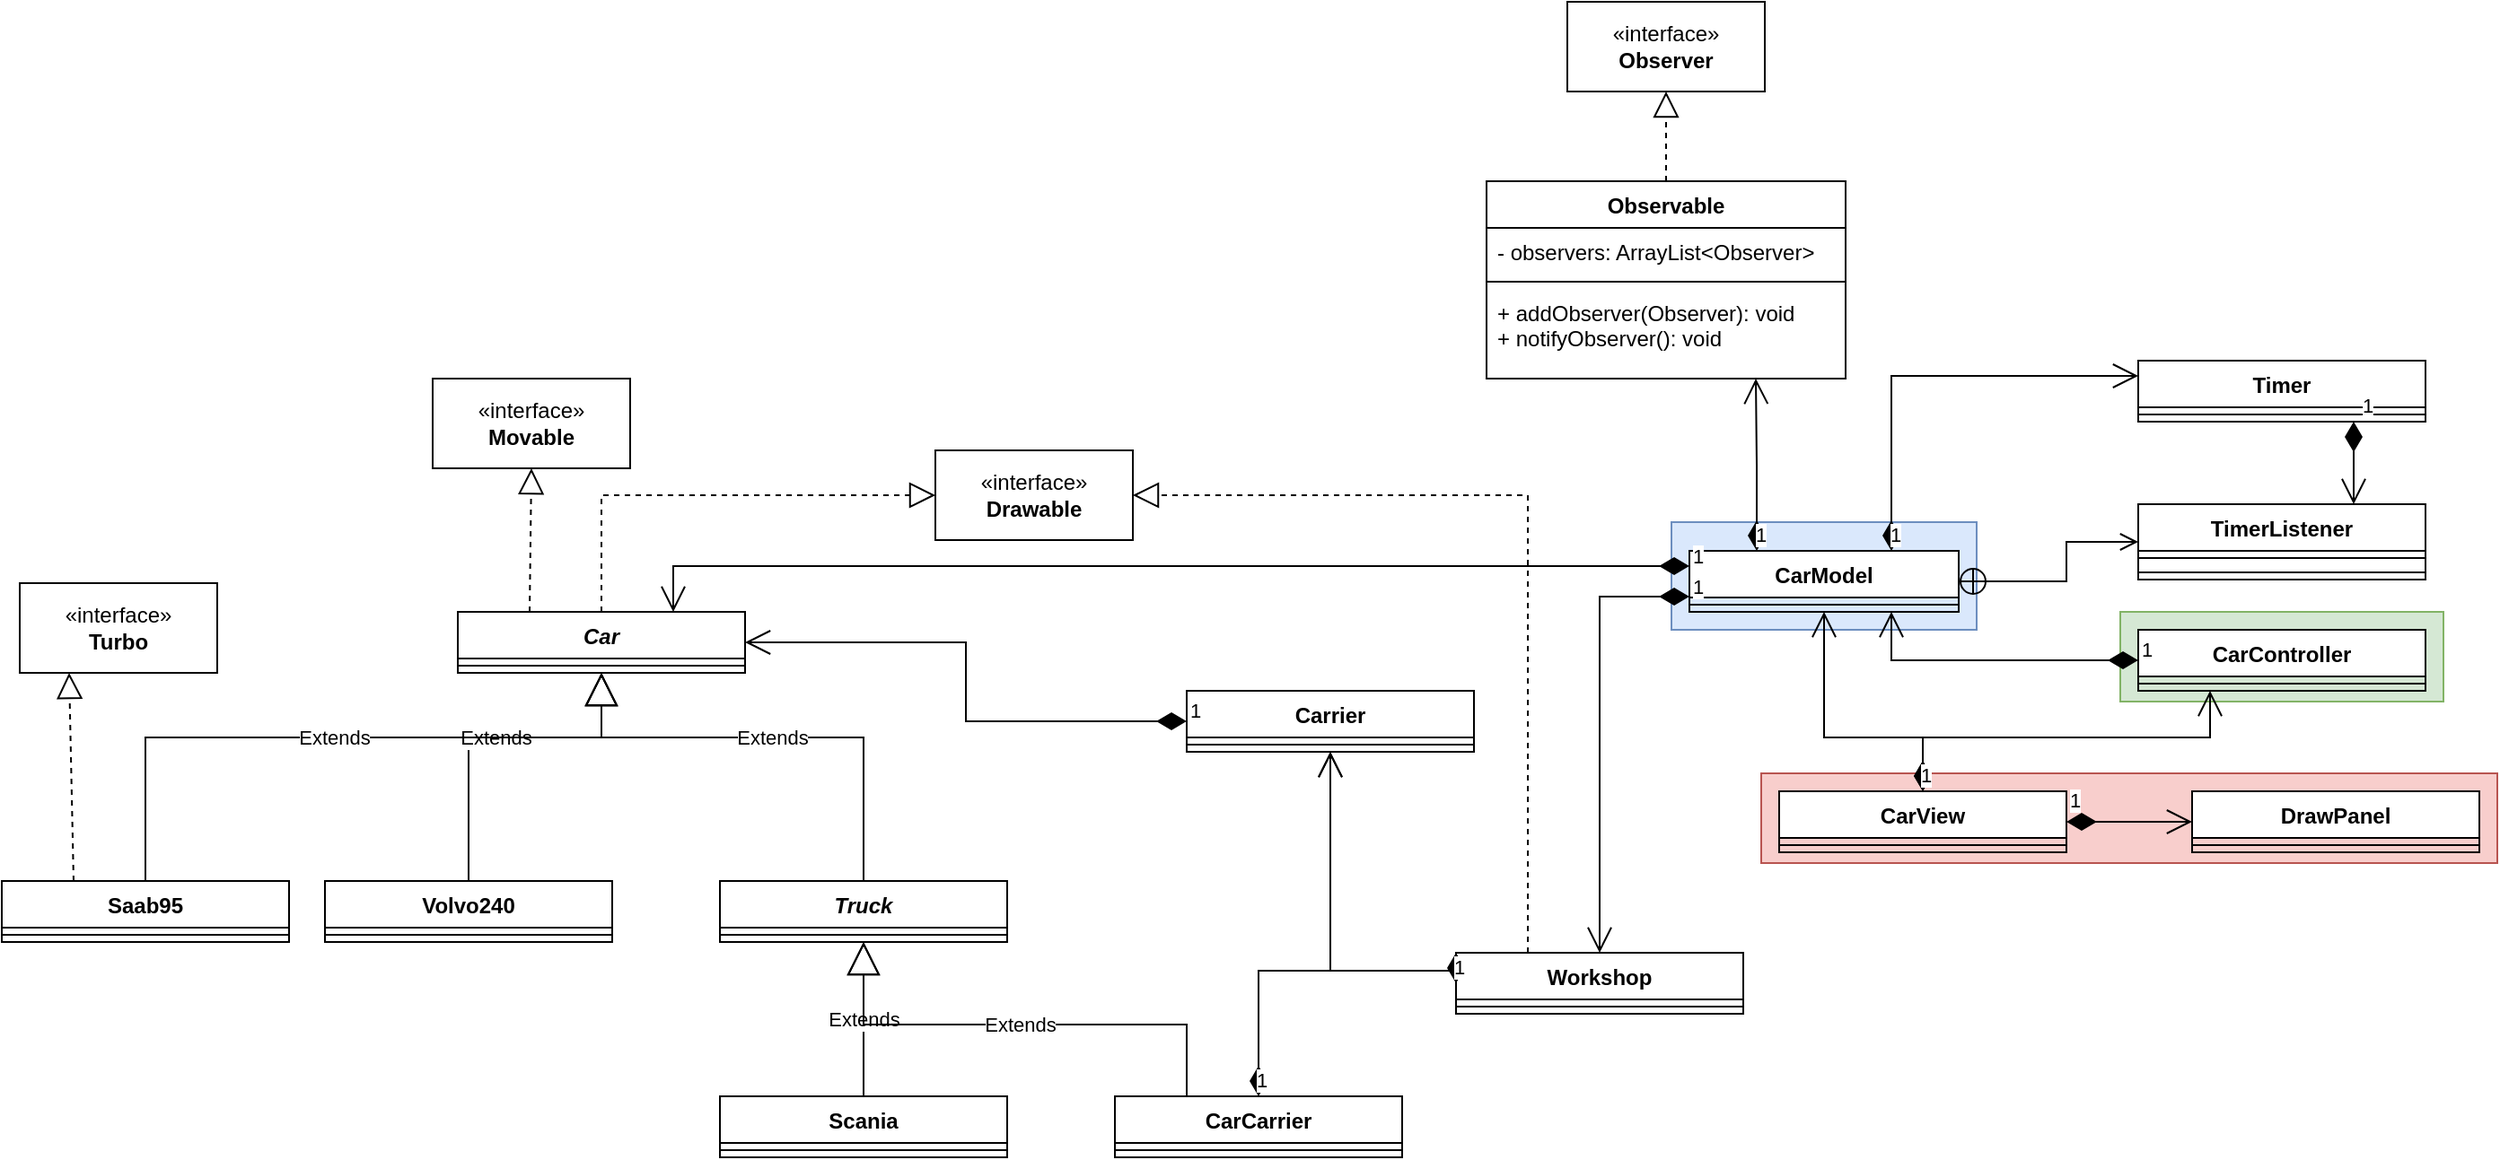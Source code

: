 <mxfile version="26.0.16">
  <diagram id="C5RBs43oDa-KdzZeNtuy" name="Page-1">
    <mxGraphModel dx="1444" dy="1929" grid="1" gridSize="10" guides="1" tooltips="1" connect="1" arrows="1" fold="1" page="1" pageScale="1" pageWidth="827" pageHeight="1169" math="0" shadow="0">
      <root>
        <mxCell id="WIyWlLk6GJQsqaUBKTNV-0" />
        <mxCell id="WIyWlLk6GJQsqaUBKTNV-1" parent="WIyWlLk6GJQsqaUBKTNV-0" />
        <mxCell id="Dwi1AQAxIS6kbioLr0zU-106" value="" style="rounded=0;whiteSpace=wrap;html=1;fillColor=#dae8fc;strokeColor=#6c8ebf;" vertex="1" parent="WIyWlLk6GJQsqaUBKTNV-1">
          <mxGeometry x="930" y="80" width="170" height="60" as="geometry" />
        </mxCell>
        <mxCell id="Dwi1AQAxIS6kbioLr0zU-105" value="" style="rounded=0;whiteSpace=wrap;html=1;fillColor=#f8cecc;strokeColor=#b85450;" vertex="1" parent="WIyWlLk6GJQsqaUBKTNV-1">
          <mxGeometry x="980" y="220" width="410" height="50" as="geometry" />
        </mxCell>
        <mxCell id="Dwi1AQAxIS6kbioLr0zU-104" value="" style="rounded=0;whiteSpace=wrap;html=1;fillColor=#d5e8d4;strokeColor=#82b366;" vertex="1" parent="WIyWlLk6GJQsqaUBKTNV-1">
          <mxGeometry x="1180" y="130" width="180" height="50" as="geometry" />
        </mxCell>
        <mxCell id="Dwi1AQAxIS6kbioLr0zU-0" value="&lt;i&gt;Car&lt;/i&gt;" style="swimlane;fontStyle=1;align=center;verticalAlign=top;childLayout=stackLayout;horizontal=1;startSize=26;horizontalStack=0;resizeParent=1;resizeParentMax=0;resizeLast=0;collapsible=1;marginBottom=0;whiteSpace=wrap;html=1;" vertex="1" parent="WIyWlLk6GJQsqaUBKTNV-1">
          <mxGeometry x="254" y="130" width="160" height="34" as="geometry" />
        </mxCell>
        <mxCell id="Dwi1AQAxIS6kbioLr0zU-2" value="" style="line;strokeWidth=1;fillColor=none;align=left;verticalAlign=middle;spacingTop=-1;spacingLeft=3;spacingRight=3;rotatable=0;labelPosition=right;points=[];portConstraint=eastwest;strokeColor=inherit;" vertex="1" parent="Dwi1AQAxIS6kbioLr0zU-0">
          <mxGeometry y="26" width="160" height="8" as="geometry" />
        </mxCell>
        <mxCell id="Dwi1AQAxIS6kbioLr0zU-4" value="Volvo240" style="swimlane;fontStyle=1;align=center;verticalAlign=top;childLayout=stackLayout;horizontal=1;startSize=26;horizontalStack=0;resizeParent=1;resizeParentMax=0;resizeLast=0;collapsible=1;marginBottom=0;whiteSpace=wrap;html=1;" vertex="1" parent="WIyWlLk6GJQsqaUBKTNV-1">
          <mxGeometry x="180" y="280" width="160" height="34" as="geometry" />
        </mxCell>
        <mxCell id="Dwi1AQAxIS6kbioLr0zU-5" value="" style="line;strokeWidth=1;fillColor=none;align=left;verticalAlign=middle;spacingTop=-1;spacingLeft=3;spacingRight=3;rotatable=0;labelPosition=right;points=[];portConstraint=eastwest;strokeColor=inherit;" vertex="1" parent="Dwi1AQAxIS6kbioLr0zU-4">
          <mxGeometry y="26" width="160" height="8" as="geometry" />
        </mxCell>
        <mxCell id="Dwi1AQAxIS6kbioLr0zU-6" value="Saab95" style="swimlane;fontStyle=1;align=center;verticalAlign=top;childLayout=stackLayout;horizontal=1;startSize=26;horizontalStack=0;resizeParent=1;resizeParentMax=0;resizeLast=0;collapsible=1;marginBottom=0;whiteSpace=wrap;html=1;" vertex="1" parent="WIyWlLk6GJQsqaUBKTNV-1">
          <mxGeometry y="280" width="160" height="34" as="geometry" />
        </mxCell>
        <mxCell id="Dwi1AQAxIS6kbioLr0zU-7" value="" style="line;strokeWidth=1;fillColor=none;align=left;verticalAlign=middle;spacingTop=-1;spacingLeft=3;spacingRight=3;rotatable=0;labelPosition=right;points=[];portConstraint=eastwest;strokeColor=inherit;" vertex="1" parent="Dwi1AQAxIS6kbioLr0zU-6">
          <mxGeometry y="26" width="160" height="8" as="geometry" />
        </mxCell>
        <mxCell id="Dwi1AQAxIS6kbioLr0zU-8" value="&lt;i style=&quot;&quot;&gt;Truck&lt;/i&gt;" style="swimlane;fontStyle=1;align=center;verticalAlign=top;childLayout=stackLayout;horizontal=1;startSize=26;horizontalStack=0;resizeParent=1;resizeParentMax=0;resizeLast=0;collapsible=1;marginBottom=0;whiteSpace=wrap;html=1;" vertex="1" parent="WIyWlLk6GJQsqaUBKTNV-1">
          <mxGeometry x="400" y="280" width="160" height="34" as="geometry" />
        </mxCell>
        <mxCell id="Dwi1AQAxIS6kbioLr0zU-9" value="" style="line;strokeWidth=1;fillColor=none;align=left;verticalAlign=middle;spacingTop=-1;spacingLeft=3;spacingRight=3;rotatable=0;labelPosition=right;points=[];portConstraint=eastwest;strokeColor=inherit;" vertex="1" parent="Dwi1AQAxIS6kbioLr0zU-8">
          <mxGeometry y="26" width="160" height="8" as="geometry" />
        </mxCell>
        <mxCell id="Dwi1AQAxIS6kbioLr0zU-10" value="Carrier" style="swimlane;fontStyle=1;align=center;verticalAlign=top;childLayout=stackLayout;horizontal=1;startSize=26;horizontalStack=0;resizeParent=1;resizeParentMax=0;resizeLast=0;collapsible=1;marginBottom=0;whiteSpace=wrap;html=1;" vertex="1" parent="WIyWlLk6GJQsqaUBKTNV-1">
          <mxGeometry x="660" y="174" width="160" height="34" as="geometry" />
        </mxCell>
        <mxCell id="Dwi1AQAxIS6kbioLr0zU-11" value="" style="line;strokeWidth=1;fillColor=none;align=left;verticalAlign=middle;spacingTop=-1;spacingLeft=3;spacingRight=3;rotatable=0;labelPosition=right;points=[];portConstraint=eastwest;strokeColor=inherit;" vertex="1" parent="Dwi1AQAxIS6kbioLr0zU-10">
          <mxGeometry y="26" width="160" height="8" as="geometry" />
        </mxCell>
        <mxCell id="Dwi1AQAxIS6kbioLr0zU-12" value="«interface»&lt;br&gt;&lt;b&gt;Movable&lt;/b&gt;" style="html=1;whiteSpace=wrap;" vertex="1" parent="WIyWlLk6GJQsqaUBKTNV-1">
          <mxGeometry x="240" width="110" height="50" as="geometry" />
        </mxCell>
        <mxCell id="Dwi1AQAxIS6kbioLr0zU-13" value="CarCarrier" style="swimlane;fontStyle=1;align=center;verticalAlign=top;childLayout=stackLayout;horizontal=1;startSize=26;horizontalStack=0;resizeParent=1;resizeParentMax=0;resizeLast=0;collapsible=1;marginBottom=0;whiteSpace=wrap;html=1;" vertex="1" parent="WIyWlLk6GJQsqaUBKTNV-1">
          <mxGeometry x="620" y="400" width="160" height="34" as="geometry" />
        </mxCell>
        <mxCell id="Dwi1AQAxIS6kbioLr0zU-14" value="" style="line;strokeWidth=1;fillColor=none;align=left;verticalAlign=middle;spacingTop=-1;spacingLeft=3;spacingRight=3;rotatable=0;labelPosition=right;points=[];portConstraint=eastwest;strokeColor=inherit;" vertex="1" parent="Dwi1AQAxIS6kbioLr0zU-13">
          <mxGeometry y="26" width="160" height="8" as="geometry" />
        </mxCell>
        <mxCell id="Dwi1AQAxIS6kbioLr0zU-16" value="Scania" style="swimlane;fontStyle=1;align=center;verticalAlign=top;childLayout=stackLayout;horizontal=1;startSize=26;horizontalStack=0;resizeParent=1;resizeParentMax=0;resizeLast=0;collapsible=1;marginBottom=0;whiteSpace=wrap;html=1;" vertex="1" parent="WIyWlLk6GJQsqaUBKTNV-1">
          <mxGeometry x="400" y="400" width="160" height="34" as="geometry" />
        </mxCell>
        <mxCell id="Dwi1AQAxIS6kbioLr0zU-17" value="" style="line;strokeWidth=1;fillColor=none;align=left;verticalAlign=middle;spacingTop=-1;spacingLeft=3;spacingRight=3;rotatable=0;labelPosition=right;points=[];portConstraint=eastwest;strokeColor=inherit;" vertex="1" parent="Dwi1AQAxIS6kbioLr0zU-16">
          <mxGeometry y="26" width="160" height="8" as="geometry" />
        </mxCell>
        <mxCell id="Dwi1AQAxIS6kbioLr0zU-20" value="1" style="endArrow=open;html=1;endSize=12;startArrow=diamondThin;startSize=14;startFill=1;edgeStyle=orthogonalEdgeStyle;align=left;verticalAlign=bottom;rounded=0;exitX=0;exitY=0.5;exitDx=0;exitDy=0;entryX=1;entryY=0.5;entryDx=0;entryDy=0;" edge="1" parent="WIyWlLk6GJQsqaUBKTNV-1" source="Dwi1AQAxIS6kbioLr0zU-10" target="Dwi1AQAxIS6kbioLr0zU-0">
          <mxGeometry x="-1" y="3" relative="1" as="geometry">
            <mxPoint x="320" y="300" as="sourcePoint" />
            <mxPoint x="560" y="297" as="targetPoint" />
          </mxGeometry>
        </mxCell>
        <mxCell id="Dwi1AQAxIS6kbioLr0zU-22" value="1" style="endArrow=open;html=1;endSize=12;startArrow=diamondThin;startSize=14;startFill=1;edgeStyle=orthogonalEdgeStyle;align=left;verticalAlign=bottom;rounded=0;exitX=0.5;exitY=0;exitDx=0;exitDy=0;entryX=0.5;entryY=1;entryDx=0;entryDy=0;" edge="1" parent="WIyWlLk6GJQsqaUBKTNV-1" source="Dwi1AQAxIS6kbioLr0zU-13" target="Dwi1AQAxIS6kbioLr0zU-10">
          <mxGeometry x="-1" y="3" relative="1" as="geometry">
            <mxPoint x="320" y="300" as="sourcePoint" />
            <mxPoint x="780" y="220" as="targetPoint" />
            <Array as="points">
              <mxPoint x="700" y="330" />
              <mxPoint x="740" y="330" />
            </Array>
          </mxGeometry>
        </mxCell>
        <mxCell id="Dwi1AQAxIS6kbioLr0zU-24" value="Extends" style="endArrow=block;endSize=16;endFill=0;html=1;rounded=0;exitX=0.5;exitY=0;exitDx=0;exitDy=0;entryX=0.5;entryY=1;entryDx=0;entryDy=0;" edge="1" parent="WIyWlLk6GJQsqaUBKTNV-1" source="Dwi1AQAxIS6kbioLr0zU-4" target="Dwi1AQAxIS6kbioLr0zU-0">
          <mxGeometry width="160" relative="1" as="geometry">
            <mxPoint x="320" y="300" as="sourcePoint" />
            <mxPoint x="480" y="300" as="targetPoint" />
            <Array as="points">
              <mxPoint x="260" y="200" />
              <mxPoint x="334" y="200" />
            </Array>
          </mxGeometry>
        </mxCell>
        <mxCell id="Dwi1AQAxIS6kbioLr0zU-25" value="Extends" style="endArrow=block;endSize=16;endFill=0;html=1;rounded=0;exitX=0.5;exitY=0;exitDx=0;exitDy=0;entryX=0.5;entryY=1;entryDx=0;entryDy=0;" edge="1" parent="WIyWlLk6GJQsqaUBKTNV-1" source="Dwi1AQAxIS6kbioLr0zU-6" target="Dwi1AQAxIS6kbioLr0zU-0">
          <mxGeometry width="160" relative="1" as="geometry">
            <mxPoint x="320" y="300" as="sourcePoint" />
            <mxPoint x="480" y="300" as="targetPoint" />
            <Array as="points">
              <mxPoint x="80" y="200" />
              <mxPoint x="334" y="200" />
            </Array>
          </mxGeometry>
        </mxCell>
        <mxCell id="Dwi1AQAxIS6kbioLr0zU-26" value="Extends" style="endArrow=block;endSize=16;endFill=0;html=1;rounded=0;entryX=0.5;entryY=1;entryDx=0;entryDy=0;exitX=0.5;exitY=0;exitDx=0;exitDy=0;" edge="1" parent="WIyWlLk6GJQsqaUBKTNV-1" source="Dwi1AQAxIS6kbioLr0zU-8" target="Dwi1AQAxIS6kbioLr0zU-0">
          <mxGeometry width="160" relative="1" as="geometry">
            <mxPoint x="480" y="270" as="sourcePoint" />
            <mxPoint x="480" y="300" as="targetPoint" />
            <Array as="points">
              <mxPoint x="480" y="200" />
              <mxPoint x="334" y="200" />
            </Array>
          </mxGeometry>
        </mxCell>
        <mxCell id="Dwi1AQAxIS6kbioLr0zU-27" value="Extends" style="endArrow=block;endSize=16;endFill=0;html=1;rounded=0;exitX=0.5;exitY=0;exitDx=0;exitDy=0;" edge="1" parent="WIyWlLk6GJQsqaUBKTNV-1" source="Dwi1AQAxIS6kbioLr0zU-16" target="Dwi1AQAxIS6kbioLr0zU-9">
          <mxGeometry width="160" relative="1" as="geometry">
            <mxPoint x="340" y="380" as="sourcePoint" />
            <mxPoint x="482" y="310" as="targetPoint" />
          </mxGeometry>
        </mxCell>
        <mxCell id="Dwi1AQAxIS6kbioLr0zU-28" value="" style="endArrow=block;dashed=1;endFill=0;endSize=12;html=1;rounded=0;exitX=0.25;exitY=0;exitDx=0;exitDy=0;entryX=0.5;entryY=1;entryDx=0;entryDy=0;" edge="1" parent="WIyWlLk6GJQsqaUBKTNV-1" source="Dwi1AQAxIS6kbioLr0zU-0" target="Dwi1AQAxIS6kbioLr0zU-12">
          <mxGeometry width="160" relative="1" as="geometry">
            <mxPoint x="320" y="300" as="sourcePoint" />
            <mxPoint x="480" y="300" as="targetPoint" />
          </mxGeometry>
        </mxCell>
        <mxCell id="Dwi1AQAxIS6kbioLr0zU-30" value="Workshop" style="swimlane;fontStyle=1;align=center;verticalAlign=top;childLayout=stackLayout;horizontal=1;startSize=26;horizontalStack=0;resizeParent=1;resizeParentMax=0;resizeLast=0;collapsible=1;marginBottom=0;whiteSpace=wrap;html=1;" vertex="1" parent="WIyWlLk6GJQsqaUBKTNV-1">
          <mxGeometry x="810" y="320" width="160" height="34" as="geometry" />
        </mxCell>
        <mxCell id="Dwi1AQAxIS6kbioLr0zU-31" value="" style="line;strokeWidth=1;fillColor=none;align=left;verticalAlign=middle;spacingTop=-1;spacingLeft=3;spacingRight=3;rotatable=0;labelPosition=right;points=[];portConstraint=eastwest;strokeColor=inherit;" vertex="1" parent="Dwi1AQAxIS6kbioLr0zU-30">
          <mxGeometry y="26" width="160" height="8" as="geometry" />
        </mxCell>
        <mxCell id="Dwi1AQAxIS6kbioLr0zU-33" value="CarModel" style="swimlane;fontStyle=1;align=center;verticalAlign=top;childLayout=stackLayout;horizontal=1;startSize=26;horizontalStack=0;resizeParent=1;resizeParentMax=0;resizeLast=0;collapsible=1;marginBottom=0;whiteSpace=wrap;html=1;" vertex="1" parent="WIyWlLk6GJQsqaUBKTNV-1">
          <mxGeometry x="940" y="96" width="150" height="34" as="geometry" />
        </mxCell>
        <mxCell id="Dwi1AQAxIS6kbioLr0zU-34" value="" style="line;strokeWidth=1;fillColor=none;align=left;verticalAlign=middle;spacingTop=-1;spacingLeft=3;spacingRight=3;rotatable=0;labelPosition=right;points=[];portConstraint=eastwest;strokeColor=inherit;" vertex="1" parent="Dwi1AQAxIS6kbioLr0zU-33">
          <mxGeometry y="26" width="150" height="8" as="geometry" />
        </mxCell>
        <mxCell id="Dwi1AQAxIS6kbioLr0zU-35" value="Extends" style="endArrow=block;endSize=16;endFill=0;html=1;rounded=0;exitX=0.25;exitY=0;exitDx=0;exitDy=0;" edge="1" parent="WIyWlLk6GJQsqaUBKTNV-1" source="Dwi1AQAxIS6kbioLr0zU-13" target="Dwi1AQAxIS6kbioLr0zU-9">
          <mxGeometry width="160" relative="1" as="geometry">
            <mxPoint x="550" y="290" as="sourcePoint" />
            <mxPoint x="520" y="330" as="targetPoint" />
            <Array as="points">
              <mxPoint x="660" y="360" />
              <mxPoint x="480" y="360" />
            </Array>
          </mxGeometry>
        </mxCell>
        <mxCell id="Dwi1AQAxIS6kbioLr0zU-42" value="1" style="endArrow=open;html=1;endSize=12;startArrow=diamondThin;startSize=14;startFill=1;edgeStyle=orthogonalEdgeStyle;align=left;verticalAlign=bottom;rounded=0;exitX=0;exitY=0.5;exitDx=0;exitDy=0;entryX=0.5;entryY=1;entryDx=0;entryDy=0;" edge="1" parent="WIyWlLk6GJQsqaUBKTNV-1" source="Dwi1AQAxIS6kbioLr0zU-30" target="Dwi1AQAxIS6kbioLr0zU-10">
          <mxGeometry x="-1" y="3" relative="1" as="geometry">
            <mxPoint x="550" y="290" as="sourcePoint" />
            <mxPoint x="810" y="180" as="targetPoint" />
            <Array as="points">
              <mxPoint x="810" y="330" />
              <mxPoint x="740" y="330" />
            </Array>
          </mxGeometry>
        </mxCell>
        <mxCell id="Dwi1AQAxIS6kbioLr0zU-43" value="CarView" style="swimlane;fontStyle=1;align=center;verticalAlign=top;childLayout=stackLayout;horizontal=1;startSize=26;horizontalStack=0;resizeParent=1;resizeParentMax=0;resizeLast=0;collapsible=1;marginBottom=0;whiteSpace=wrap;html=1;" vertex="1" parent="WIyWlLk6GJQsqaUBKTNV-1">
          <mxGeometry x="990" y="230" width="160" height="34" as="geometry" />
        </mxCell>
        <mxCell id="Dwi1AQAxIS6kbioLr0zU-44" value="" style="line;strokeWidth=1;fillColor=none;align=left;verticalAlign=middle;spacingTop=-1;spacingLeft=3;spacingRight=3;rotatable=0;labelPosition=right;points=[];portConstraint=eastwest;strokeColor=inherit;" vertex="1" parent="Dwi1AQAxIS6kbioLr0zU-43">
          <mxGeometry y="26" width="160" height="8" as="geometry" />
        </mxCell>
        <mxCell id="Dwi1AQAxIS6kbioLr0zU-45" value="DrawPanel" style="swimlane;fontStyle=1;align=center;verticalAlign=top;childLayout=stackLayout;horizontal=1;startSize=26;horizontalStack=0;resizeParent=1;resizeParentMax=0;resizeLast=0;collapsible=1;marginBottom=0;whiteSpace=wrap;html=1;" vertex="1" parent="WIyWlLk6GJQsqaUBKTNV-1">
          <mxGeometry x="1220" y="230" width="160" height="34" as="geometry" />
        </mxCell>
        <mxCell id="Dwi1AQAxIS6kbioLr0zU-46" value="" style="line;strokeWidth=1;fillColor=none;align=left;verticalAlign=middle;spacingTop=-1;spacingLeft=3;spacingRight=3;rotatable=0;labelPosition=right;points=[];portConstraint=eastwest;strokeColor=inherit;" vertex="1" parent="Dwi1AQAxIS6kbioLr0zU-45">
          <mxGeometry y="26" width="160" height="8" as="geometry" />
        </mxCell>
        <mxCell id="Dwi1AQAxIS6kbioLr0zU-50" value="1" style="endArrow=open;html=1;endSize=12;startArrow=diamondThin;startSize=14;startFill=1;edgeStyle=orthogonalEdgeStyle;align=left;verticalAlign=bottom;rounded=0;exitX=1;exitY=0.5;exitDx=0;exitDy=0;entryX=0;entryY=0.5;entryDx=0;entryDy=0;" edge="1" parent="WIyWlLk6GJQsqaUBKTNV-1" source="Dwi1AQAxIS6kbioLr0zU-43" target="Dwi1AQAxIS6kbioLr0zU-45">
          <mxGeometry x="-1" y="3" relative="1" as="geometry">
            <mxPoint x="990" y="280" as="sourcePoint" />
            <mxPoint x="1150" y="280" as="targetPoint" />
          </mxGeometry>
        </mxCell>
        <mxCell id="Dwi1AQAxIS6kbioLr0zU-51" value="1" style="endArrow=open;html=1;endSize=12;startArrow=diamondThin;startSize=14;startFill=1;edgeStyle=orthogonalEdgeStyle;align=left;verticalAlign=bottom;rounded=0;exitX=0;exitY=0.25;exitDx=0;exitDy=0;entryX=0.75;entryY=0;entryDx=0;entryDy=0;" edge="1" parent="WIyWlLk6GJQsqaUBKTNV-1" source="Dwi1AQAxIS6kbioLr0zU-33" target="Dwi1AQAxIS6kbioLr0zU-0">
          <mxGeometry x="-1" y="3" relative="1" as="geometry">
            <mxPoint x="710" y="200" as="sourcePoint" />
            <mxPoint x="400" y="100" as="targetPoint" />
          </mxGeometry>
        </mxCell>
        <mxCell id="Dwi1AQAxIS6kbioLr0zU-52" value="1" style="endArrow=open;html=1;endSize=12;startArrow=diamondThin;startSize=14;startFill=1;edgeStyle=orthogonalEdgeStyle;align=left;verticalAlign=bottom;rounded=0;exitX=0;exitY=0.75;exitDx=0;exitDy=0;entryX=0.5;entryY=0;entryDx=0;entryDy=0;" edge="1" parent="WIyWlLk6GJQsqaUBKTNV-1" source="Dwi1AQAxIS6kbioLr0zU-33" target="Dwi1AQAxIS6kbioLr0zU-30">
          <mxGeometry x="-1" y="3" relative="1" as="geometry">
            <mxPoint x="720" y="200" as="sourcePoint" />
            <mxPoint x="880" y="200" as="targetPoint" />
          </mxGeometry>
        </mxCell>
        <mxCell id="Dwi1AQAxIS6kbioLr0zU-53" value="TimerListener" style="swimlane;fontStyle=1;align=center;verticalAlign=top;childLayout=stackLayout;horizontal=1;startSize=26;horizontalStack=0;resizeParent=1;resizeParentMax=0;resizeLast=0;collapsible=1;marginBottom=0;whiteSpace=wrap;html=1;" vertex="1" parent="WIyWlLk6GJQsqaUBKTNV-1">
          <mxGeometry x="1190" y="70" width="160" height="42" as="geometry" />
        </mxCell>
        <mxCell id="Dwi1AQAxIS6kbioLr0zU-94" value="" style="line;strokeWidth=1;fillColor=none;align=left;verticalAlign=middle;spacingTop=-1;spacingLeft=3;spacingRight=3;rotatable=0;labelPosition=right;points=[];portConstraint=eastwest;strokeColor=inherit;" vertex="1" parent="Dwi1AQAxIS6kbioLr0zU-53">
          <mxGeometry y="26" width="160" height="8" as="geometry" />
        </mxCell>
        <mxCell id="Dwi1AQAxIS6kbioLr0zU-55" value="" style="line;strokeWidth=1;fillColor=none;align=left;verticalAlign=middle;spacingTop=-1;spacingLeft=3;spacingRight=3;rotatable=0;labelPosition=right;points=[];portConstraint=eastwest;strokeColor=inherit;" vertex="1" parent="Dwi1AQAxIS6kbioLr0zU-53">
          <mxGeometry y="34" width="160" height="8" as="geometry" />
        </mxCell>
        <mxCell id="Dwi1AQAxIS6kbioLr0zU-58" value="Timer" style="swimlane;fontStyle=1;align=center;verticalAlign=top;childLayout=stackLayout;horizontal=1;startSize=26;horizontalStack=0;resizeParent=1;resizeParentMax=0;resizeLast=0;collapsible=1;marginBottom=0;whiteSpace=wrap;html=1;" vertex="1" parent="WIyWlLk6GJQsqaUBKTNV-1">
          <mxGeometry x="1190" y="-10" width="160" height="34" as="geometry" />
        </mxCell>
        <mxCell id="Dwi1AQAxIS6kbioLr0zU-60" value="" style="line;strokeWidth=1;fillColor=none;align=left;verticalAlign=middle;spacingTop=-1;spacingLeft=3;spacingRight=3;rotatable=0;labelPosition=right;points=[];portConstraint=eastwest;strokeColor=inherit;" vertex="1" parent="Dwi1AQAxIS6kbioLr0zU-58">
          <mxGeometry y="26" width="160" height="8" as="geometry" />
        </mxCell>
        <mxCell id="Dwi1AQAxIS6kbioLr0zU-66" value="«interface»&lt;br&gt;&lt;b&gt;Turbo&lt;/b&gt;" style="html=1;whiteSpace=wrap;" vertex="1" parent="WIyWlLk6GJQsqaUBKTNV-1">
          <mxGeometry x="10" y="114" width="110" height="50" as="geometry" />
        </mxCell>
        <mxCell id="Dwi1AQAxIS6kbioLr0zU-67" value="" style="endArrow=block;dashed=1;endFill=0;endSize=12;html=1;rounded=0;exitX=0.25;exitY=0;exitDx=0;exitDy=0;entryX=0.25;entryY=1;entryDx=0;entryDy=0;" edge="1" parent="WIyWlLk6GJQsqaUBKTNV-1" source="Dwi1AQAxIS6kbioLr0zU-6" target="Dwi1AQAxIS6kbioLr0zU-66">
          <mxGeometry width="160" relative="1" as="geometry">
            <mxPoint x="380" y="140" as="sourcePoint" />
            <mxPoint x="540" y="140" as="targetPoint" />
          </mxGeometry>
        </mxCell>
        <mxCell id="Dwi1AQAxIS6kbioLr0zU-68" value="«interface»&lt;br&gt;&lt;b&gt;Drawable&lt;/b&gt;" style="html=1;whiteSpace=wrap;" vertex="1" parent="WIyWlLk6GJQsqaUBKTNV-1">
          <mxGeometry x="520" y="40" width="110" height="50" as="geometry" />
        </mxCell>
        <mxCell id="Dwi1AQAxIS6kbioLr0zU-69" value="" style="endArrow=block;dashed=1;endFill=0;endSize=12;html=1;rounded=0;exitX=0.5;exitY=0;exitDx=0;exitDy=0;entryX=0;entryY=0.5;entryDx=0;entryDy=0;" edge="1" parent="WIyWlLk6GJQsqaUBKTNV-1" source="Dwi1AQAxIS6kbioLr0zU-0" target="Dwi1AQAxIS6kbioLr0zU-68">
          <mxGeometry width="160" relative="1" as="geometry">
            <mxPoint x="540" y="170" as="sourcePoint" />
            <mxPoint x="700" y="170" as="targetPoint" />
            <Array as="points">
              <mxPoint x="334" y="65" />
            </Array>
          </mxGeometry>
        </mxCell>
        <mxCell id="Dwi1AQAxIS6kbioLr0zU-70" value="" style="endArrow=block;dashed=1;endFill=0;endSize=12;html=1;rounded=0;entryX=1;entryY=0.5;entryDx=0;entryDy=0;exitX=0.25;exitY=0;exitDx=0;exitDy=0;" edge="1" parent="WIyWlLk6GJQsqaUBKTNV-1" source="Dwi1AQAxIS6kbioLr0zU-30" target="Dwi1AQAxIS6kbioLr0zU-68">
          <mxGeometry width="160" relative="1" as="geometry">
            <mxPoint x="690" y="170" as="sourcePoint" />
            <mxPoint x="850" y="170" as="targetPoint" />
            <Array as="points">
              <mxPoint x="850" y="65" />
            </Array>
          </mxGeometry>
        </mxCell>
        <mxCell id="Dwi1AQAxIS6kbioLr0zU-71" value="CarController" style="swimlane;fontStyle=1;align=center;verticalAlign=top;childLayout=stackLayout;horizontal=1;startSize=26;horizontalStack=0;resizeParent=1;resizeParentMax=0;resizeLast=0;collapsible=1;marginBottom=0;whiteSpace=wrap;html=1;" vertex="1" parent="WIyWlLk6GJQsqaUBKTNV-1">
          <mxGeometry x="1190" y="140" width="160" height="34" as="geometry" />
        </mxCell>
        <mxCell id="Dwi1AQAxIS6kbioLr0zU-72" value="" style="line;strokeWidth=1;fillColor=none;align=left;verticalAlign=middle;spacingTop=-1;spacingLeft=3;spacingRight=3;rotatable=0;labelPosition=right;points=[];portConstraint=eastwest;strokeColor=inherit;" vertex="1" parent="Dwi1AQAxIS6kbioLr0zU-71">
          <mxGeometry y="26" width="160" height="8" as="geometry" />
        </mxCell>
        <mxCell id="Dwi1AQAxIS6kbioLr0zU-76" value="«interface»&lt;br&gt;&lt;b&gt;Observer&lt;/b&gt;" style="html=1;whiteSpace=wrap;" vertex="1" parent="WIyWlLk6GJQsqaUBKTNV-1">
          <mxGeometry x="872" y="-210" width="110" height="50" as="geometry" />
        </mxCell>
        <mxCell id="Dwi1AQAxIS6kbioLr0zU-83" value="Observable" style="swimlane;fontStyle=1;align=center;verticalAlign=top;childLayout=stackLayout;horizontal=1;startSize=26;horizontalStack=0;resizeParent=1;resizeParentMax=0;resizeLast=0;collapsible=1;marginBottom=0;whiteSpace=wrap;html=1;" vertex="1" parent="WIyWlLk6GJQsqaUBKTNV-1">
          <mxGeometry x="827" y="-110" width="200" height="110" as="geometry" />
        </mxCell>
        <mxCell id="Dwi1AQAxIS6kbioLr0zU-84" value="- observers: ArrayList&amp;lt;Observer&amp;gt;" style="text;strokeColor=none;fillColor=none;align=left;verticalAlign=top;spacingLeft=4;spacingRight=4;overflow=hidden;rotatable=0;points=[[0,0.5],[1,0.5]];portConstraint=eastwest;whiteSpace=wrap;html=1;" vertex="1" parent="Dwi1AQAxIS6kbioLr0zU-83">
          <mxGeometry y="26" width="200" height="26" as="geometry" />
        </mxCell>
        <mxCell id="Dwi1AQAxIS6kbioLr0zU-85" value="" style="line;strokeWidth=1;fillColor=none;align=left;verticalAlign=middle;spacingTop=-1;spacingLeft=3;spacingRight=3;rotatable=0;labelPosition=right;points=[];portConstraint=eastwest;strokeColor=inherit;" vertex="1" parent="Dwi1AQAxIS6kbioLr0zU-83">
          <mxGeometry y="52" width="200" height="8" as="geometry" />
        </mxCell>
        <mxCell id="Dwi1AQAxIS6kbioLr0zU-86" value="+ addObserver(Observer): void&lt;div&gt;+ notifyObserver(): void&amp;nbsp;&lt;/div&gt;" style="text;strokeColor=none;fillColor=none;align=left;verticalAlign=top;spacingLeft=4;spacingRight=4;overflow=hidden;rotatable=0;points=[[0,0.5],[1,0.5]];portConstraint=eastwest;whiteSpace=wrap;html=1;" vertex="1" parent="Dwi1AQAxIS6kbioLr0zU-83">
          <mxGeometry y="60" width="200" height="50" as="geometry" />
        </mxCell>
        <mxCell id="Dwi1AQAxIS6kbioLr0zU-87" value="" style="endArrow=block;dashed=1;endFill=0;endSize=12;html=1;rounded=0;exitX=0.5;exitY=0;exitDx=0;exitDy=0;entryX=0.5;entryY=1;entryDx=0;entryDy=0;" edge="1" parent="WIyWlLk6GJQsqaUBKTNV-1" source="Dwi1AQAxIS6kbioLr0zU-83" target="Dwi1AQAxIS6kbioLr0zU-76">
          <mxGeometry width="160" relative="1" as="geometry">
            <mxPoint x="680" y="20" as="sourcePoint" />
            <mxPoint x="840" y="20" as="targetPoint" />
          </mxGeometry>
        </mxCell>
        <mxCell id="Dwi1AQAxIS6kbioLr0zU-91" value="1" style="endArrow=open;html=1;endSize=12;startArrow=diamondThin;startSize=14;startFill=1;edgeStyle=orthogonalEdgeStyle;align=left;verticalAlign=bottom;rounded=0;exitX=0.75;exitY=0;exitDx=0;exitDy=0;entryX=0;entryY=0.25;entryDx=0;entryDy=0;" edge="1" parent="WIyWlLk6GJQsqaUBKTNV-1" source="Dwi1AQAxIS6kbioLr0zU-33" target="Dwi1AQAxIS6kbioLr0zU-58">
          <mxGeometry x="-1" y="3" relative="1" as="geometry">
            <mxPoint x="960" y="70" as="sourcePoint" />
            <mxPoint x="1120" y="70" as="targetPoint" />
          </mxGeometry>
        </mxCell>
        <mxCell id="Dwi1AQAxIS6kbioLr0zU-95" value="1" style="endArrow=open;html=1;endSize=12;startArrow=diamondThin;startSize=14;startFill=1;edgeStyle=orthogonalEdgeStyle;align=left;verticalAlign=bottom;rounded=0;exitX=0.75;exitY=1;exitDx=0;exitDy=0;entryX=0.75;entryY=0;entryDx=0;entryDy=0;" edge="1" parent="WIyWlLk6GJQsqaUBKTNV-1" source="Dwi1AQAxIS6kbioLr0zU-58" target="Dwi1AQAxIS6kbioLr0zU-53">
          <mxGeometry x="-1" y="3" relative="1" as="geometry">
            <mxPoint x="970" y="100" as="sourcePoint" />
            <mxPoint x="1130" y="100" as="targetPoint" />
          </mxGeometry>
        </mxCell>
        <mxCell id="Dwi1AQAxIS6kbioLr0zU-96" value="" style="endArrow=open;startArrow=circlePlus;endFill=0;startFill=0;endSize=8;html=1;rounded=0;exitX=1;exitY=0.5;exitDx=0;exitDy=0;entryX=0;entryY=0.5;entryDx=0;entryDy=0;" edge="1" parent="WIyWlLk6GJQsqaUBKTNV-1" source="Dwi1AQAxIS6kbioLr0zU-33" target="Dwi1AQAxIS6kbioLr0zU-53">
          <mxGeometry width="160" relative="1" as="geometry">
            <mxPoint x="940" y="140" as="sourcePoint" />
            <mxPoint x="1100" y="140" as="targetPoint" />
            <Array as="points">
              <mxPoint x="1150" y="113" />
              <mxPoint x="1150" y="91" />
            </Array>
          </mxGeometry>
        </mxCell>
        <mxCell id="Dwi1AQAxIS6kbioLr0zU-97" value="1" style="endArrow=open;html=1;endSize=12;startArrow=diamondThin;startSize=14;startFill=1;edgeStyle=orthogonalEdgeStyle;align=left;verticalAlign=bottom;rounded=0;exitX=0.25;exitY=0;exitDx=0;exitDy=0;entryX=0.75;entryY=1;entryDx=0;entryDy=0;" edge="1" parent="WIyWlLk6GJQsqaUBKTNV-1" source="Dwi1AQAxIS6kbioLr0zU-33" target="Dwi1AQAxIS6kbioLr0zU-83">
          <mxGeometry x="-1" y="3" relative="1" as="geometry">
            <mxPoint x="900" y="50" as="sourcePoint" />
            <mxPoint x="1010" y="-10" as="targetPoint" />
          </mxGeometry>
        </mxCell>
        <mxCell id="Dwi1AQAxIS6kbioLr0zU-100" value="1" style="endArrow=open;html=1;endSize=12;startArrow=diamondThin;startSize=14;startFill=1;edgeStyle=orthogonalEdgeStyle;align=left;verticalAlign=bottom;rounded=0;entryX=0.75;entryY=1;entryDx=0;entryDy=0;exitX=0;exitY=0.5;exitDx=0;exitDy=0;" edge="1" parent="WIyWlLk6GJQsqaUBKTNV-1" source="Dwi1AQAxIS6kbioLr0zU-71" target="Dwi1AQAxIS6kbioLr0zU-33">
          <mxGeometry x="-1" y="3" relative="1" as="geometry">
            <mxPoint x="1110" y="70" as="sourcePoint" />
            <mxPoint x="1270" y="70" as="targetPoint" />
            <Array as="points">
              <mxPoint x="1053" y="157" />
            </Array>
          </mxGeometry>
        </mxCell>
        <mxCell id="Dwi1AQAxIS6kbioLr0zU-101" value="1" style="endArrow=open;html=1;endSize=12;startArrow=diamondThin;startSize=14;startFill=1;edgeStyle=orthogonalEdgeStyle;align=left;verticalAlign=bottom;rounded=0;exitX=0.5;exitY=0;exitDx=0;exitDy=0;entryX=0.5;entryY=1;entryDx=0;entryDy=0;" edge="1" parent="WIyWlLk6GJQsqaUBKTNV-1" source="Dwi1AQAxIS6kbioLr0zU-43" target="Dwi1AQAxIS6kbioLr0zU-33">
          <mxGeometry x="-1" y="3" relative="1" as="geometry">
            <mxPoint x="1010" y="110" as="sourcePoint" />
            <mxPoint x="1170" y="110" as="targetPoint" />
            <Array as="points">
              <mxPoint x="1070" y="200" />
              <mxPoint x="1015" y="200" />
            </Array>
          </mxGeometry>
        </mxCell>
        <mxCell id="Dwi1AQAxIS6kbioLr0zU-102" value="1" style="endArrow=open;html=1;endSize=12;startArrow=diamondThin;startSize=14;startFill=1;edgeStyle=orthogonalEdgeStyle;align=left;verticalAlign=bottom;rounded=0;entryX=0.25;entryY=1;entryDx=0;entryDy=0;exitX=0.5;exitY=0;exitDx=0;exitDy=0;" edge="1" parent="WIyWlLk6GJQsqaUBKTNV-1" source="Dwi1AQAxIS6kbioLr0zU-43" target="Dwi1AQAxIS6kbioLr0zU-71">
          <mxGeometry x="-1" y="3" relative="1" as="geometry">
            <mxPoint x="1080" y="210" as="sourcePoint" />
            <mxPoint x="1140" y="110" as="targetPoint" />
            <Array as="points">
              <mxPoint x="1070" y="200" />
              <mxPoint x="1230" y="200" />
            </Array>
          </mxGeometry>
        </mxCell>
      </root>
    </mxGraphModel>
  </diagram>
</mxfile>
